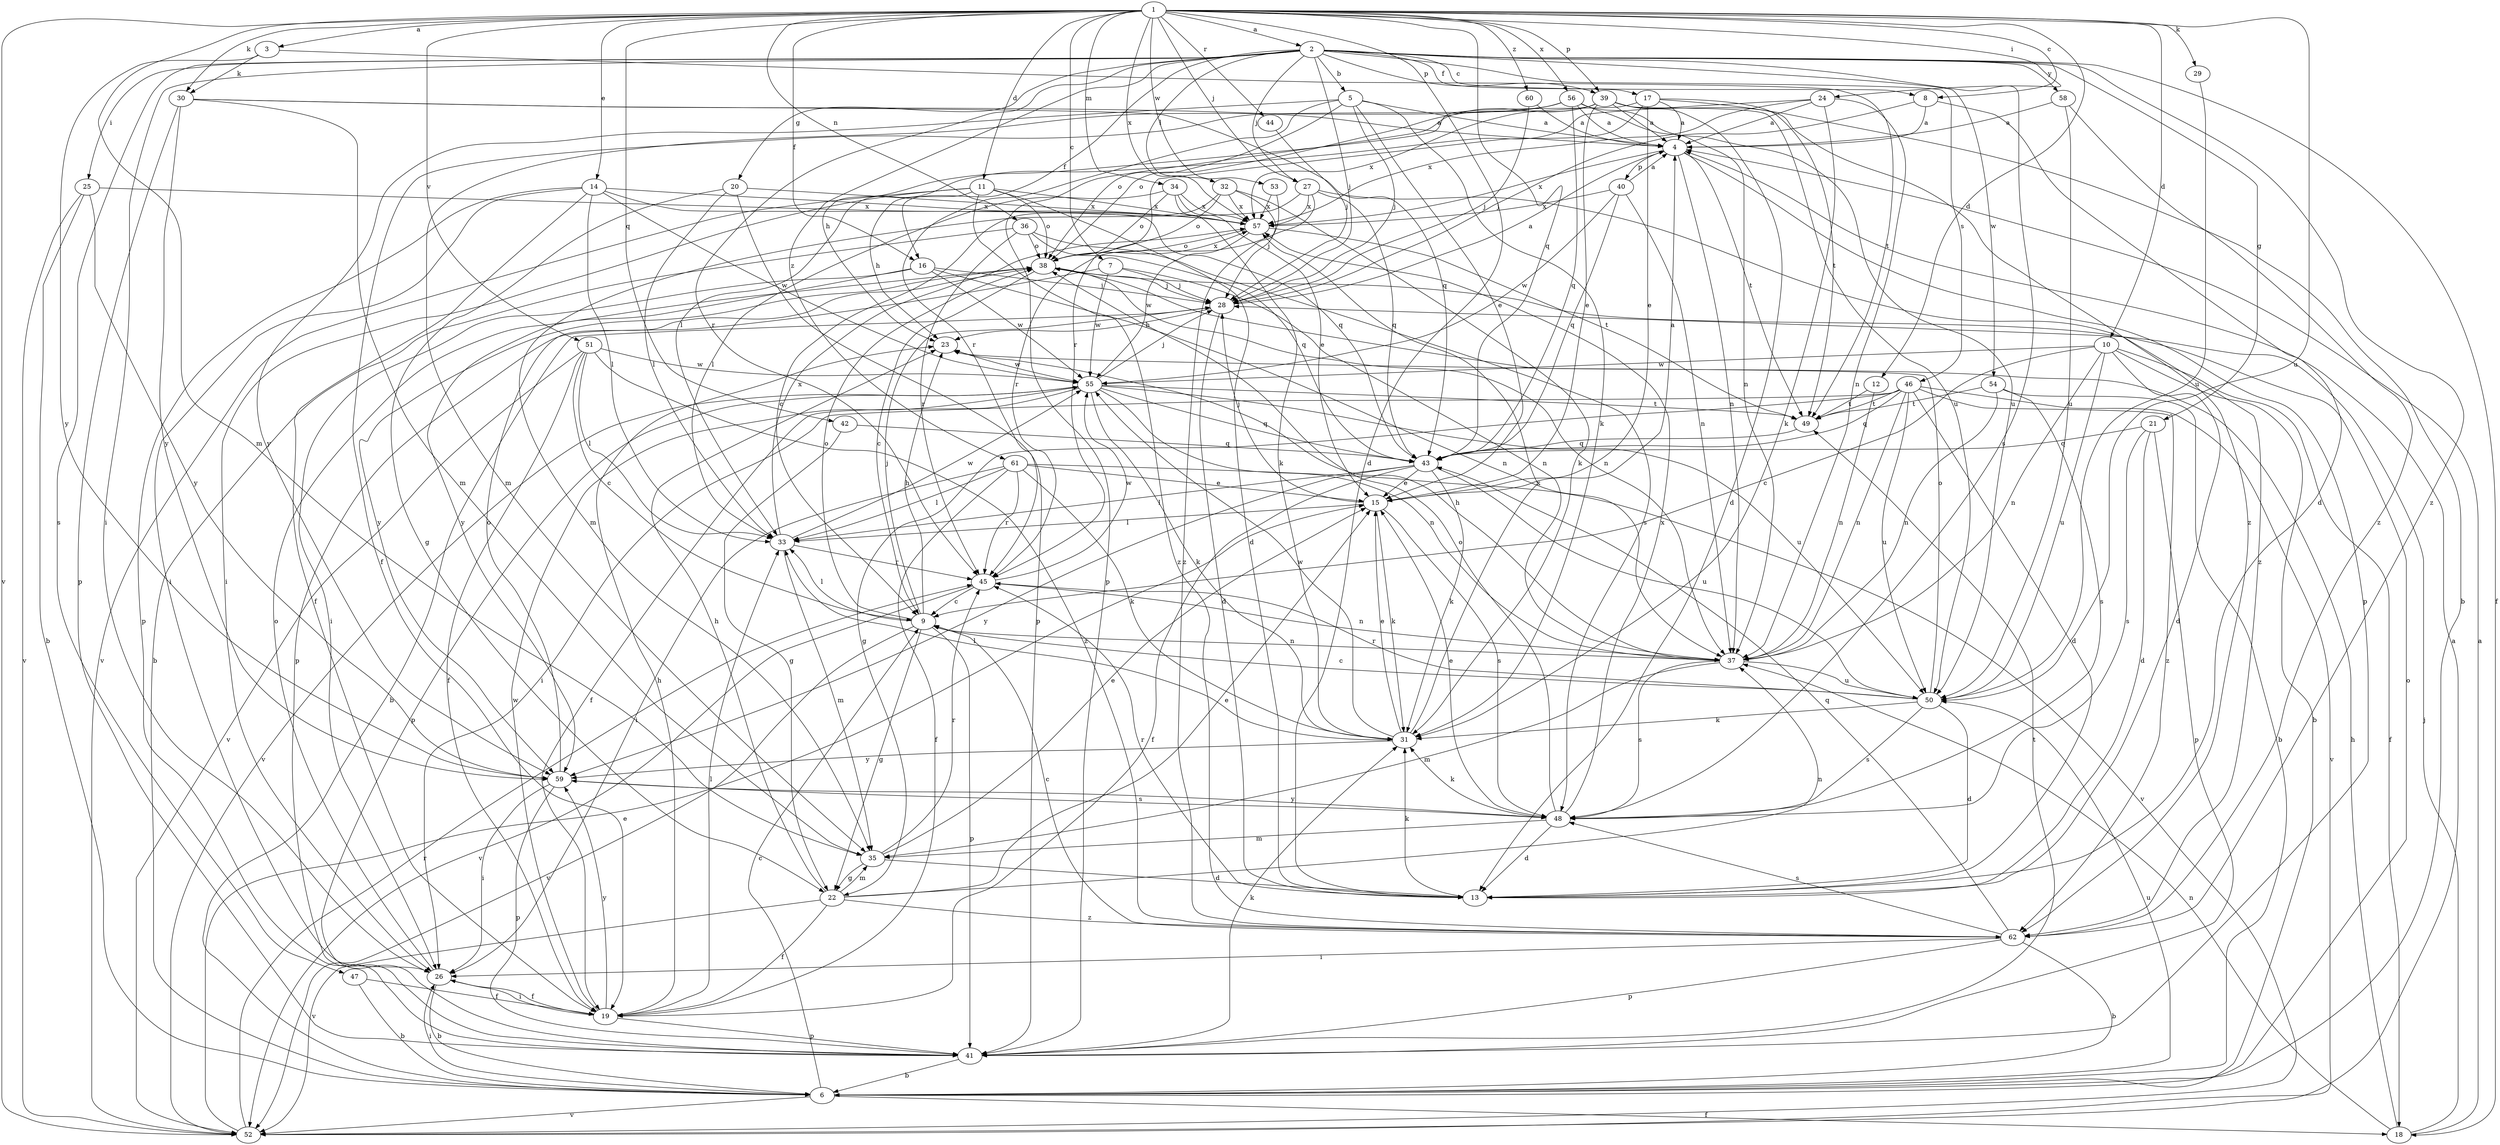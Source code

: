 strict digraph  {
	1 -> 2 [label=a];
	1 -> 3 [label=a];
	5 -> 4 [label=a];
	8 -> 4 [label=a];
	15 -> 4 [label=a];
	17 -> 4 [label=a];
	18 -> 4 [label=a];
	24 -> 4 [label=a];
	28 -> 4 [label=a];
	30 -> 4 [label=a];
	39 -> 4 [label=a];
	40 -> 4 [label=a];
	52 -> 4 [label=a];
	56 -> 4 [label=a];
	58 -> 4 [label=a];
	60 -> 4 [label=a];
	2 -> 5 [label=b];
	10 -> 6 [label=b];
	17 -> 6 [label=b];
	25 -> 6 [label=b];
	26 -> 6 [label=b];
	28 -> 6 [label=b];
	36 -> 6 [label=b];
	41 -> 6 [label=b];
	47 -> 6 [label=b];
	54 -> 6 [label=b];
	62 -> 6 [label=b];
	1 -> 7 [label=c];
	1 -> 8 [label=c];
	2 -> 8 [label=c];
	6 -> 9 [label=c];
	10 -> 9 [label=c];
	32 -> 9 [label=c];
	38 -> 9 [label=c];
	45 -> 9 [label=c];
	50 -> 9 [label=c];
	51 -> 9 [label=c];
	62 -> 9 [label=c];
	1 -> 10 [label=d];
	1 -> 11 [label=d];
	1 -> 12 [label=d];
	1 -> 13 [label=d];
	8 -> 13 [label=d];
	10 -> 13 [label=d];
	11 -> 13 [label=d];
	21 -> 13 [label=d];
	28 -> 13 [label=d];
	35 -> 13 [label=d];
	39 -> 13 [label=d];
	46 -> 13 [label=d];
	48 -> 13 [label=d];
	50 -> 13 [label=d];
	1 -> 14 [label=e];
	5 -> 15 [label=e];
	17 -> 15 [label=e];
	22 -> 15 [label=e];
	31 -> 15 [label=e];
	34 -> 15 [label=e];
	35 -> 15 [label=e];
	39 -> 15 [label=e];
	43 -> 15 [label=e];
	48 -> 15 [label=e];
	52 -> 15 [label=e];
	61 -> 15 [label=e];
	1 -> 16 [label=f];
	2 -> 16 [label=f];
	2 -> 17 [label=f];
	2 -> 18 [label=f];
	6 -> 18 [label=f];
	10 -> 18 [label=f];
	14 -> 19 [label=f];
	22 -> 19 [label=f];
	26 -> 19 [label=f];
	39 -> 19 [label=f];
	43 -> 19 [label=f];
	47 -> 19 [label=f];
	51 -> 19 [label=f];
	55 -> 19 [label=f];
	61 -> 19 [label=f];
	2 -> 20 [label=g];
	2 -> 21 [label=g];
	9 -> 22 [label=g];
	20 -> 22 [label=g];
	35 -> 22 [label=g];
	42 -> 22 [label=g];
	46 -> 22 [label=g];
	9 -> 23 [label=h];
	11 -> 23 [label=h];
	17 -> 23 [label=h];
	18 -> 23 [label=h];
	19 -> 23 [label=h];
	22 -> 23 [label=h];
	28 -> 23 [label=h];
	37 -> 23 [label=h];
	1 -> 24 [label=i];
	2 -> 25 [label=i];
	2 -> 26 [label=i];
	6 -> 26 [label=i];
	11 -> 26 [label=i];
	14 -> 26 [label=i];
	16 -> 26 [label=i];
	19 -> 26 [label=i];
	46 -> 26 [label=i];
	59 -> 26 [label=i];
	61 -> 26 [label=i];
	62 -> 26 [label=i];
	1 -> 27 [label=j];
	2 -> 27 [label=j];
	2 -> 28 [label=j];
	5 -> 28 [label=j];
	7 -> 28 [label=j];
	8 -> 28 [label=j];
	9 -> 28 [label=j];
	15 -> 28 [label=j];
	16 -> 28 [label=j];
	18 -> 28 [label=j];
	32 -> 28 [label=j];
	38 -> 28 [label=j];
	44 -> 28 [label=j];
	55 -> 28 [label=j];
	60 -> 28 [label=j];
	1 -> 29 [label=k];
	1 -> 30 [label=k];
	3 -> 30 [label=k];
	5 -> 31 [label=k];
	13 -> 31 [label=k];
	15 -> 31 [label=k];
	24 -> 31 [label=k];
	32 -> 31 [label=k];
	34 -> 31 [label=k];
	41 -> 31 [label=k];
	43 -> 31 [label=k];
	48 -> 31 [label=k];
	50 -> 31 [label=k];
	55 -> 31 [label=k];
	61 -> 31 [label=k];
	2 -> 32 [label=l];
	9 -> 33 [label=l];
	14 -> 33 [label=l];
	15 -> 33 [label=l];
	19 -> 33 [label=l];
	20 -> 33 [label=l];
	24 -> 33 [label=l];
	31 -> 33 [label=l];
	34 -> 33 [label=l];
	43 -> 33 [label=l];
	51 -> 33 [label=l];
	61 -> 33 [label=l];
	1 -> 34 [label=m];
	1 -> 35 [label=m];
	22 -> 35 [label=m];
	27 -> 35 [label=m];
	30 -> 35 [label=m];
	33 -> 35 [label=m];
	37 -> 35 [label=m];
	48 -> 35 [label=m];
	56 -> 35 [label=m];
	1 -> 36 [label=n];
	4 -> 37 [label=n];
	7 -> 37 [label=n];
	9 -> 37 [label=n];
	10 -> 37 [label=n];
	12 -> 37 [label=n];
	16 -> 37 [label=n];
	18 -> 37 [label=n];
	22 -> 37 [label=n];
	24 -> 37 [label=n];
	38 -> 37 [label=n];
	40 -> 37 [label=n];
	45 -> 37 [label=n];
	46 -> 37 [label=n];
	54 -> 37 [label=n];
	55 -> 37 [label=n];
	56 -> 37 [label=n];
	5 -> 38 [label=o];
	6 -> 38 [label=o];
	9 -> 38 [label=o];
	11 -> 38 [label=o];
	26 -> 38 [label=o];
	32 -> 38 [label=o];
	34 -> 38 [label=o];
	36 -> 38 [label=o];
	48 -> 38 [label=o];
	50 -> 38 [label=o];
	56 -> 38 [label=o];
	57 -> 38 [label=o];
	59 -> 38 [label=o];
	1 -> 39 [label=p];
	2 -> 39 [label=p];
	4 -> 40 [label=p];
	4 -> 41 [label=p];
	7 -> 41 [label=p];
	9 -> 41 [label=p];
	14 -> 41 [label=p];
	19 -> 41 [label=p];
	20 -> 41 [label=p];
	21 -> 41 [label=p];
	30 -> 41 [label=p];
	39 -> 41 [label=p];
	55 -> 41 [label=p];
	59 -> 41 [label=p];
	62 -> 41 [label=p];
	1 -> 42 [label=q];
	1 -> 43 [label=q];
	14 -> 43 [label=q];
	21 -> 43 [label=q];
	27 -> 43 [label=q];
	30 -> 43 [label=q];
	36 -> 43 [label=q];
	40 -> 43 [label=q];
	42 -> 43 [label=q];
	46 -> 43 [label=q];
	49 -> 43 [label=q];
	55 -> 43 [label=q];
	56 -> 43 [label=q];
	62 -> 43 [label=q];
	1 -> 44 [label=r];
	2 -> 45 [label=r];
	5 -> 45 [label=r];
	13 -> 45 [label=r];
	17 -> 45 [label=r];
	27 -> 45 [label=r];
	33 -> 45 [label=r];
	35 -> 45 [label=r];
	36 -> 45 [label=r];
	50 -> 45 [label=r];
	52 -> 45 [label=r];
	61 -> 45 [label=r];
	2 -> 46 [label=s];
	2 -> 47 [label=s];
	2 -> 48 [label=s];
	15 -> 48 [label=s];
	21 -> 48 [label=s];
	36 -> 48 [label=s];
	37 -> 48 [label=s];
	50 -> 48 [label=s];
	54 -> 48 [label=s];
	59 -> 48 [label=s];
	62 -> 48 [label=s];
	3 -> 49 [label=t];
	4 -> 49 [label=t];
	12 -> 49 [label=t];
	17 -> 49 [label=t];
	41 -> 49 [label=t];
	46 -> 49 [label=t];
	54 -> 49 [label=t];
	55 -> 49 [label=t];
	57 -> 49 [label=t];
	1 -> 50 [label=u];
	6 -> 50 [label=u];
	10 -> 50 [label=u];
	29 -> 50 [label=u];
	37 -> 50 [label=u];
	39 -> 50 [label=u];
	43 -> 50 [label=u];
	46 -> 50 [label=u];
	55 -> 50 [label=u];
	56 -> 50 [label=u];
	58 -> 50 [label=u];
	1 -> 51 [label=v];
	1 -> 52 [label=v];
	6 -> 52 [label=v];
	9 -> 52 [label=v];
	11 -> 52 [label=v];
	22 -> 52 [label=v];
	25 -> 52 [label=v];
	45 -> 52 [label=v];
	46 -> 52 [label=v];
	51 -> 52 [label=v];
	55 -> 52 [label=v];
	61 -> 52 [label=v];
	1 -> 53 [label=w];
	2 -> 54 [label=w];
	7 -> 55 [label=w];
	10 -> 55 [label=w];
	14 -> 55 [label=w];
	16 -> 55 [label=w];
	19 -> 55 [label=w];
	23 -> 55 [label=w];
	31 -> 55 [label=w];
	33 -> 55 [label=w];
	40 -> 55 [label=w];
	45 -> 55 [label=w];
	51 -> 55 [label=w];
	57 -> 55 [label=w];
	1 -> 56 [label=x];
	1 -> 57 [label=x];
	4 -> 57 [label=x];
	11 -> 57 [label=x];
	14 -> 57 [label=x];
	20 -> 57 [label=x];
	24 -> 57 [label=x];
	25 -> 57 [label=x];
	27 -> 57 [label=x];
	31 -> 57 [label=x];
	32 -> 57 [label=x];
	33 -> 57 [label=x];
	34 -> 57 [label=x];
	38 -> 57 [label=x];
	39 -> 57 [label=x];
	40 -> 57 [label=x];
	48 -> 57 [label=x];
	53 -> 57 [label=x];
	2 -> 58 [label=y];
	3 -> 59 [label=y];
	5 -> 59 [label=y];
	16 -> 59 [label=y];
	19 -> 59 [label=y];
	25 -> 59 [label=y];
	30 -> 59 [label=y];
	31 -> 59 [label=y];
	38 -> 59 [label=y];
	43 -> 59 [label=y];
	48 -> 59 [label=y];
	1 -> 60 [label=z];
	2 -> 61 [label=z];
	2 -> 62 [label=z];
	11 -> 62 [label=z];
	22 -> 62 [label=z];
	27 -> 62 [label=z];
	39 -> 62 [label=z];
	46 -> 62 [label=z];
	51 -> 62 [label=z];
	53 -> 62 [label=z];
	58 -> 62 [label=z];
}
